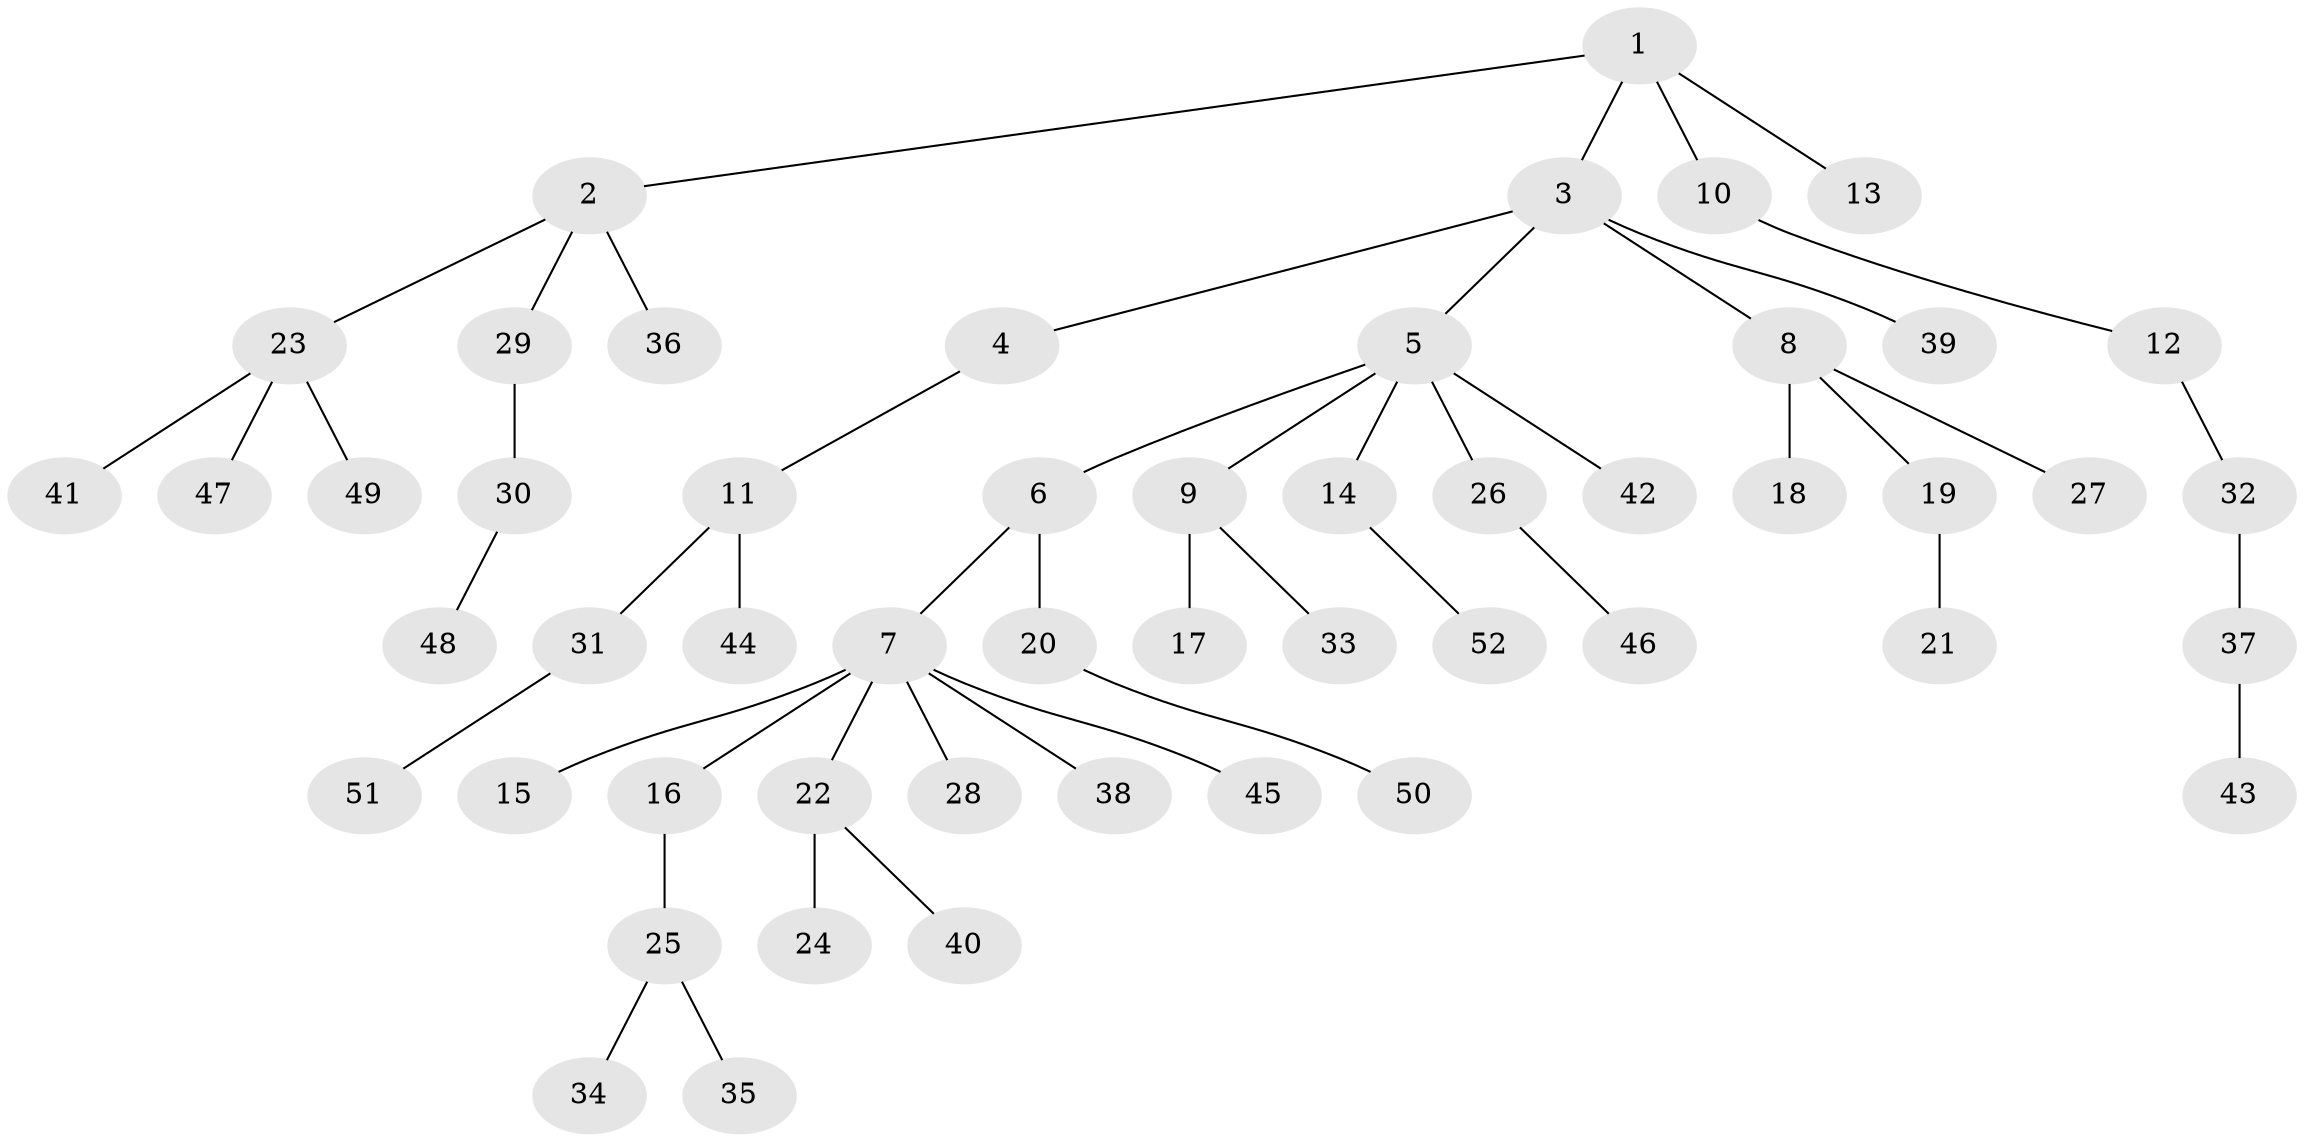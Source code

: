 // coarse degree distribution, {2: 0.2727272727272727, 3: 0.15151515151515152, 1: 0.48484848484848486, 6: 0.030303030303030304, 4: 0.030303030303030304, 5: 0.030303030303030304}
// Generated by graph-tools (version 1.1) at 2025/37/03/04/25 23:37:26]
// undirected, 52 vertices, 51 edges
graph export_dot {
  node [color=gray90,style=filled];
  1;
  2;
  3;
  4;
  5;
  6;
  7;
  8;
  9;
  10;
  11;
  12;
  13;
  14;
  15;
  16;
  17;
  18;
  19;
  20;
  21;
  22;
  23;
  24;
  25;
  26;
  27;
  28;
  29;
  30;
  31;
  32;
  33;
  34;
  35;
  36;
  37;
  38;
  39;
  40;
  41;
  42;
  43;
  44;
  45;
  46;
  47;
  48;
  49;
  50;
  51;
  52;
  1 -- 2;
  1 -- 3;
  1 -- 10;
  1 -- 13;
  2 -- 23;
  2 -- 29;
  2 -- 36;
  3 -- 4;
  3 -- 5;
  3 -- 8;
  3 -- 39;
  4 -- 11;
  5 -- 6;
  5 -- 9;
  5 -- 14;
  5 -- 26;
  5 -- 42;
  6 -- 7;
  6 -- 20;
  7 -- 15;
  7 -- 16;
  7 -- 22;
  7 -- 28;
  7 -- 38;
  7 -- 45;
  8 -- 18;
  8 -- 19;
  8 -- 27;
  9 -- 17;
  9 -- 33;
  10 -- 12;
  11 -- 31;
  11 -- 44;
  12 -- 32;
  14 -- 52;
  16 -- 25;
  19 -- 21;
  20 -- 50;
  22 -- 24;
  22 -- 40;
  23 -- 41;
  23 -- 47;
  23 -- 49;
  25 -- 34;
  25 -- 35;
  26 -- 46;
  29 -- 30;
  30 -- 48;
  31 -- 51;
  32 -- 37;
  37 -- 43;
}
